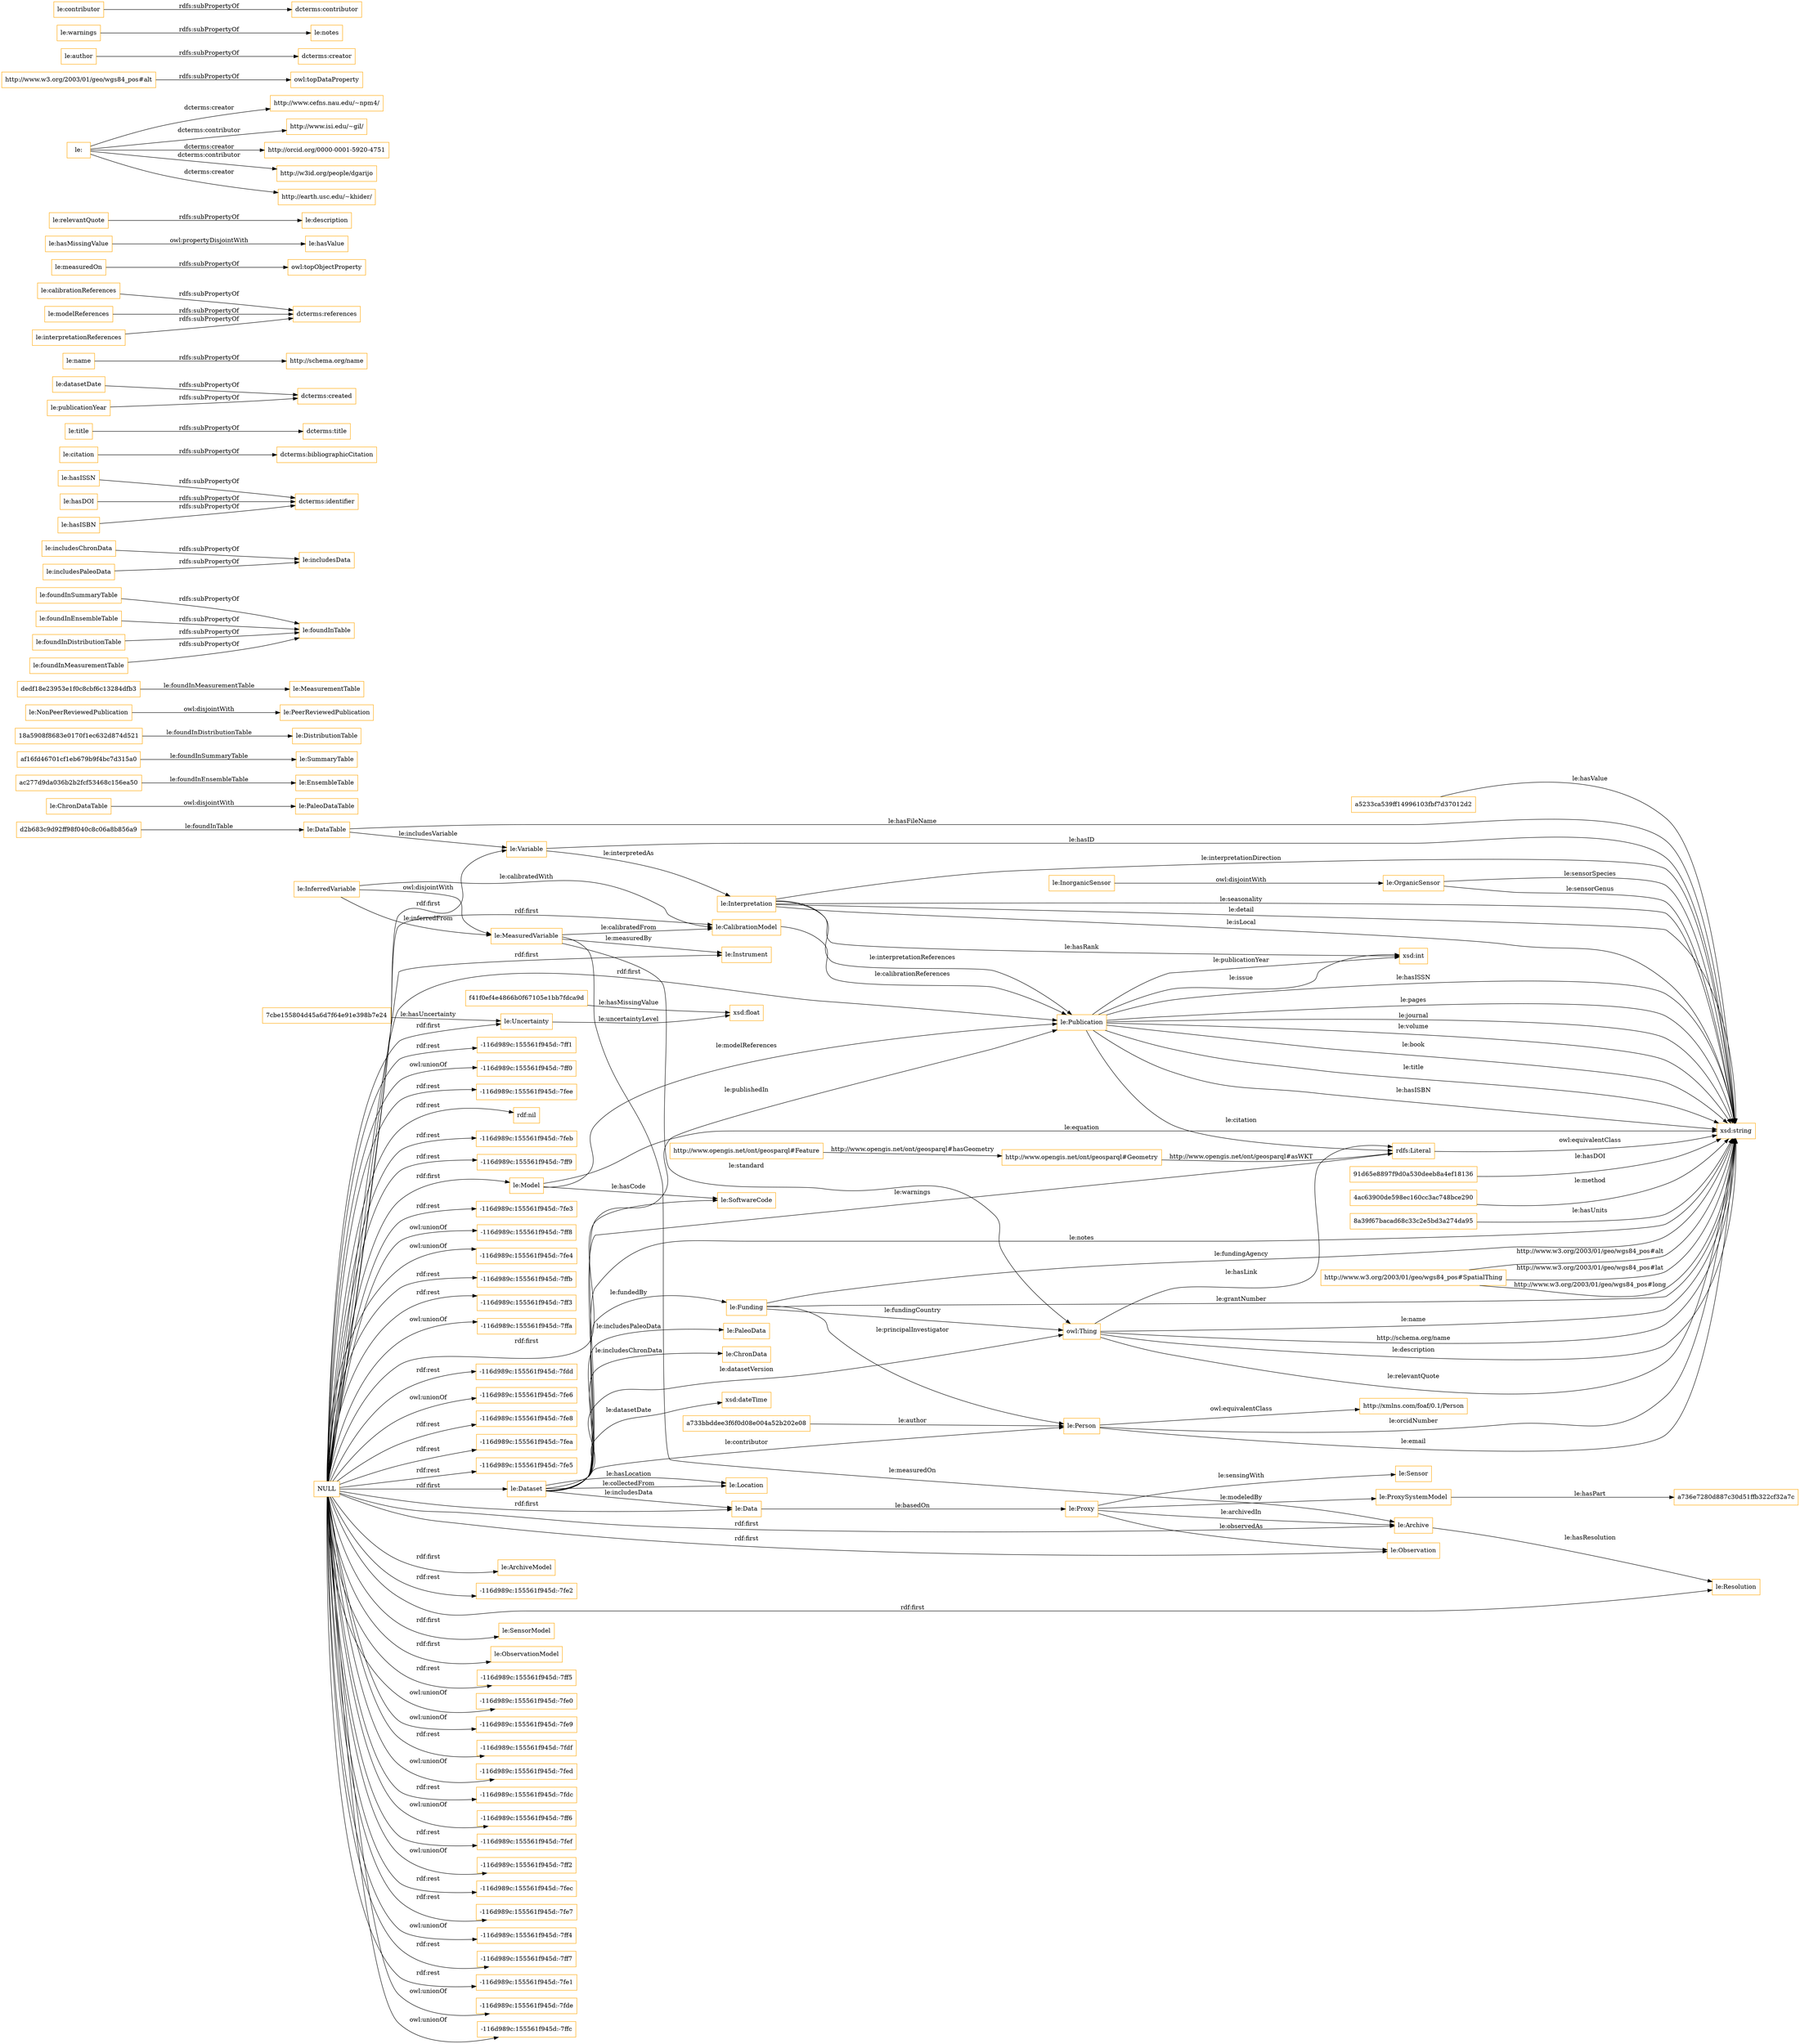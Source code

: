 digraph ar2dtool_diagram { 
rankdir=LR;
size="1501"
node [shape = rectangle, color="orange"]; "le:OrganicSensor" "le:Publication" "91d65e8897f9d0a530deeb8a4ef18136" "4ac63900de598ec160cc3ac748bce290" "8a39f67bacad68c33c2e5bd3a274da95" "le:PaleoDataTable" "le:Instrument" "le:EnsembleTable" "le:Location" "a733bbddee3f6f0d08e004a52b202e08" "le:ProxySystemModel" "le:InorganicSensor" "le:PaleoData" "le:DataTable" "le:Funding" "le:Resolution" "le:ChronDataTable" "af16fd46701cf1eb679b9f4bc7d315a0" "f41f0ef4e4866b0f67105e1bb7fdca9d" "http://xmlns.com/foaf/0.1/Person" "18a5908f8683e0170f1ec632d874d521" "le:PeerReviewedPublication" "le:ChronData" "le:MeasuredVariable" "http://www.opengis.net/ont/geosparql#Geometry" "ac277d9da036b2b2fcf53468c156ea50" "le:ArchiveModel" "le:Uncertainty" "le:SoftwareCode" "http://www.w3.org/2003/01/geo/wgs84_pos#SpatialThing" "le:Interpretation" "le:MeasurementTable" "le:SensorModel" "le:SummaryTable" "le:Data" "le:Proxy" "le:DistributionTable" "le:Variable" "7cbe155804d45a6d7f64e91e398b7e24" "dedf18e23953e1f0c8cbf6c13284dfb3" "le:Model" "le:ObservationModel" "le:CalibrationModel" "http://www.opengis.net/ont/geosparql#Feature" "a5233ca539ff14996103fbf7d37012d2" "d2b683c9d92ff98f040c8c06a8b856a9" "le:Dataset" "le:Archive" "le:Sensor" "le:Person" "a736e7280d887c30d51ffb322cf32a7c" "le:InferredVariable" "le:NonPeerReviewedPublication" "le:Observation" ; /*classes style*/
	"le:foundInSummaryTable" -> "le:foundInTable" [ label = "rdfs:subPropertyOf" ];
	"le:includesChronData" -> "le:includesData" [ label = "rdfs:subPropertyOf" ];
	"le:foundInEnsembleTable" -> "le:foundInTable" [ label = "rdfs:subPropertyOf" ];
	"le:hasISSN" -> "dcterms:identifier" [ label = "rdfs:subPropertyOf" ];
	"le:InorganicSensor" -> "le:OrganicSensor" [ label = "owl:disjointWith" ];
	"le:foundInDistributionTable" -> "le:foundInTable" [ label = "rdfs:subPropertyOf" ];
	"le:foundInMeasurementTable" -> "le:foundInTable" [ label = "rdfs:subPropertyOf" ];
	"le:citation" -> "dcterms:bibliographicCitation" [ label = "rdfs:subPropertyOf" ];
	"le:title" -> "dcterms:title" [ label = "rdfs:subPropertyOf" ];
	"le:datasetDate" -> "dcterms:created" [ label = "rdfs:subPropertyOf" ];
	"le:name" -> "http://schema.org/name" [ label = "rdfs:subPropertyOf" ];
	"le:calibrationReferences" -> "dcterms:references" [ label = "rdfs:subPropertyOf" ];
	"le:hasDOI" -> "dcterms:identifier" [ label = "rdfs:subPropertyOf" ];
	"le:ChronDataTable" -> "le:PaleoDataTable" [ label = "owl:disjointWith" ];
	"NULL" -> "-116d989c:155561f945d:-7ff5" [ label = "rdf:rest" ];
	"NULL" -> "-116d989c:155561f945d:-7fe0" [ label = "owl:unionOf" ];
	"NULL" -> "-116d989c:155561f945d:-7fe9" [ label = "owl:unionOf" ];
	"NULL" -> "-116d989c:155561f945d:-7fdf" [ label = "rdf:rest" ];
	"NULL" -> "le:Model" [ label = "rdf:first" ];
	"NULL" -> "-116d989c:155561f945d:-7fed" [ label = "owl:unionOf" ];
	"NULL" -> "-116d989c:155561f945d:-7fdc" [ label = "rdf:rest" ];
	"NULL" -> "-116d989c:155561f945d:-7ff6" [ label = "owl:unionOf" ];
	"NULL" -> "-116d989c:155561f945d:-7fef" [ label = "rdf:rest" ];
	"NULL" -> "-116d989c:155561f945d:-7ff2" [ label = "owl:unionOf" ];
	"NULL" -> "le:Data" [ label = "rdf:first" ];
	"NULL" -> "-116d989c:155561f945d:-7fec" [ label = "rdf:rest" ];
	"NULL" -> "-116d989c:155561f945d:-7fe7" [ label = "rdf:rest" ];
	"NULL" -> "-116d989c:155561f945d:-7ff4" [ label = "owl:unionOf" ];
	"NULL" -> "le:SoftwareCode" [ label = "rdf:first" ];
	"NULL" -> "-116d989c:155561f945d:-7ff7" [ label = "rdf:rest" ];
	"NULL" -> "-116d989c:155561f945d:-7fe1" [ label = "rdf:rest" ];
	"NULL" -> "le:CalibrationModel" [ label = "rdf:first" ];
	"NULL" -> "le:Uncertainty" [ label = "rdf:first" ];
	"NULL" -> "-116d989c:155561f945d:-7fde" [ label = "owl:unionOf" ];
	"NULL" -> "-116d989c:155561f945d:-7ffc" [ label = "owl:unionOf" ];
	"NULL" -> "-116d989c:155561f945d:-7ff1" [ label = "rdf:rest" ];
	"NULL" -> "le:Archive" [ label = "rdf:first" ];
	"NULL" -> "-116d989c:155561f945d:-7ff0" [ label = "owl:unionOf" ];
	"NULL" -> "-116d989c:155561f945d:-7fee" [ label = "rdf:rest" ];
	"NULL" -> "rdf:nil" [ label = "rdf:rest" ];
	"NULL" -> "le:Instrument" [ label = "rdf:first" ];
	"NULL" -> "-116d989c:155561f945d:-7feb" [ label = "rdf:rest" ];
	"NULL" -> "le:ArchiveModel" [ label = "rdf:first" ];
	"NULL" -> "le:Resolution" [ label = "rdf:first" ];
	"NULL" -> "-116d989c:155561f945d:-7ff9" [ label = "rdf:rest" ];
	"NULL" -> "-116d989c:155561f945d:-7fe3" [ label = "rdf:rest" ];
	"NULL" -> "-116d989c:155561f945d:-7ff8" [ label = "owl:unionOf" ];
	"NULL" -> "-116d989c:155561f945d:-7fe4" [ label = "owl:unionOf" ];
	"NULL" -> "-116d989c:155561f945d:-7ffb" [ label = "rdf:rest" ];
	"NULL" -> "le:ObservationModel" [ label = "rdf:first" ];
	"NULL" -> "-116d989c:155561f945d:-7ff3" [ label = "rdf:rest" ];
	"NULL" -> "-116d989c:155561f945d:-7ffa" [ label = "owl:unionOf" ];
	"NULL" -> "le:Variable" [ label = "rdf:first" ];
	"NULL" -> "-116d989c:155561f945d:-7fdd" [ label = "rdf:rest" ];
	"NULL" -> "-116d989c:155561f945d:-7fe6" [ label = "owl:unionOf" ];
	"NULL" -> "le:Dataset" [ label = "rdf:first" ];
	"NULL" -> "le:Observation" [ label = "rdf:first" ];
	"NULL" -> "-116d989c:155561f945d:-7fe8" [ label = "rdf:rest" ];
	"NULL" -> "le:SensorModel" [ label = "rdf:first" ];
	"NULL" -> "-116d989c:155561f945d:-7fea" [ label = "rdf:rest" ];
	"NULL" -> "-116d989c:155561f945d:-7fe5" [ label = "rdf:rest" ];
	"NULL" -> "le:Publication" [ label = "rdf:first" ];
	"NULL" -> "-116d989c:155561f945d:-7fe2" [ label = "rdf:rest" ];
	"le:measuredOn" -> "owl:topObjectProperty" [ label = "rdfs:subPropertyOf" ];
	"le:hasMissingValue" -> "le:hasValue" [ label = "owl:propertyDisjointWith" ];
	"le:relevantQuote" -> "le:description" [ label = "rdfs:subPropertyOf" ];
	"le:" -> "http://www.cefns.nau.edu/~npm4/" [ label = "dcterms:creator" ];
	"le:" -> "http://www.isi.edu/~gil/" [ label = "dcterms:contributor" ];
	"le:" -> "http://orcid.org/0000-0001-5920-4751" [ label = "dcterms:creator" ];
	"le:" -> "http://w3id.org/people/dgarijo" [ label = "dcterms:contributor" ];
	"le:" -> "http://earth.usc.edu/~khider/" [ label = "dcterms:creator" ];
	"http://www.w3.org/2003/01/geo/wgs84_pos#alt" -> "owl:topDataProperty" [ label = "rdfs:subPropertyOf" ];
	"le:author" -> "dcterms:creator" [ label = "rdfs:subPropertyOf" ];
	"le:warnings" -> "le:notes" [ label = "rdfs:subPropertyOf" ];
	"le:modelReferences" -> "dcterms:references" [ label = "rdfs:subPropertyOf" ];
	"le:includesPaleoData" -> "le:includesData" [ label = "rdfs:subPropertyOf" ];
	"le:hasISBN" -> "dcterms:identifier" [ label = "rdfs:subPropertyOf" ];
	"le:NonPeerReviewedPublication" -> "le:PeerReviewedPublication" [ label = "owl:disjointWith" ];
	"rdfs:Literal" -> "xsd:string" [ label = "owl:equivalentClass" ];
	"le:publicationYear" -> "dcterms:created" [ label = "rdfs:subPropertyOf" ];
	"le:contributor" -> "dcterms:contributor" [ label = "rdfs:subPropertyOf" ];
	"le:InferredVariable" -> "le:MeasuredVariable" [ label = "owl:disjointWith" ];
	"le:interpretationReferences" -> "dcterms:references" [ label = "rdfs:subPropertyOf" ];
	"le:Person" -> "http://xmlns.com/foaf/0.1/Person" [ label = "owl:equivalentClass" ];
	"le:Interpretation" -> "xsd:string" [ label = "le:interpretationDirection" ];
	"f41f0ef4e4866b0f67105e1bb7fdca9d" -> "xsd:float" [ label = "le:hasMissingValue" ];
	"le:Funding" -> "owl:Thing" [ label = "le:fundingCountry" ];
	"a5233ca539ff14996103fbf7d37012d2" -> "xsd:string" [ label = "le:hasValue" ];
	"4ac63900de598ec160cc3ac748bce290" -> "xsd:string" [ label = "le:method" ];
	"http://www.opengis.net/ont/geosparql#Geometry" -> "rdfs:Literal" [ label = "http://www.opengis.net/ont/geosparql#asWKT" ];
	"le:OrganicSensor" -> "xsd:string" [ label = "le:sensorGenus" ];
	"le:Interpretation" -> "xsd:string" [ label = "le:seasonality" ];
	"le:MeasuredVariable" -> "owl:Thing" [ label = "le:standard" ];
	"le:Dataset" -> "xsd:string" [ label = "le:notes" ];
	"le:Interpretation" -> "le:Publication" [ label = "le:interpretationReferences" ];
	"le:Publication" -> "xsd:string" [ label = "le:hasISSN" ];
	"le:Publication" -> "xsd:int" [ label = "le:publicationYear" ];
	"le:OrganicSensor" -> "xsd:string" [ label = "le:sensorSpecies" ];
	"le:Funding" -> "le:Person" [ label = "le:principalInvestigator" ];
	"le:MeasuredVariable" -> "le:Archive" [ label = "le:measuredOn" ];
	"le:Publication" -> "xsd:string" [ label = "le:pages" ];
	"le:Proxy" -> "le:Observation" [ label = "le:observedAs" ];
	"le:InferredVariable" -> "le:MeasuredVariable" [ label = "le:inferredFrom" ];
	"owl:Thing" -> "xsd:string" [ label = "le:name" ];
	"le:CalibrationModel" -> "le:Publication" [ label = "le:calibrationReferences" ];
	"le:DataTable" -> "le:Variable" [ label = "le:includesVariable" ];
	"le:Publication" -> "rdfs:Literal" [ label = "le:citation" ];
	"le:Dataset" -> "rdfs:Literal" [ label = "le:warnings" ];
	"le:Person" -> "xsd:string" [ label = "le:email" ];
	"le:Funding" -> "xsd:string" [ label = "le:fundingAgency" ];
	"le:Model" -> "le:Publication" [ label = "le:modelReferences" ];
	"owl:Thing" -> "rdfs:Literal" [ label = "le:hasLink" ];
	"le:Proxy" -> "le:Archive" [ label = "le:archivedIn" ];
	"le:Dataset" -> "le:Data" [ label = "le:includesData" ];
	"http://www.w3.org/2003/01/geo/wgs84_pos#SpatialThing" -> "xsd:string" [ label = "http://www.w3.org/2003/01/geo/wgs84_pos#lat" ];
	"dedf18e23953e1f0c8cbf6c13284dfb3" -> "le:MeasurementTable" [ label = "le:foundInMeasurementTable" ];
	"le:Publication" -> "xsd:int" [ label = "le:issue" ];
	"le:InferredVariable" -> "le:CalibrationModel" [ label = "le:calibratedWith" ];
	"le:Publication" -> "xsd:string" [ label = "le:journal" ];
	"le:DataTable" -> "xsd:string" [ label = "le:hasFileName" ];
	"91d65e8897f9d0a530deeb8a4ef18136" -> "xsd:string" [ label = "le:hasDOI" ];
	"le:Publication" -> "xsd:string" [ label = "le:volume" ];
	"le:Dataset" -> "le:Funding" [ label = "le:fundedBy" ];
	"le:Variable" -> "xsd:string" [ label = "le:hasID" ];
	"le:Publication" -> "xsd:string" [ label = "le:book" ];
	"owl:Thing" -> "xsd:string" [ label = "http://schema.org/name" ];
	"le:Dataset" -> "le:ChronData" [ label = "le:includesChronData" ];
	"http://www.opengis.net/ont/geosparql#Feature" -> "http://www.opengis.net/ont/geosparql#Geometry" [ label = "http://www.opengis.net/ont/geosparql#hasGeometry" ];
	"7cbe155804d45a6d7f64e91e398b7e24" -> "le:Uncertainty" [ label = "le:hasUncertainty" ];
	"le:Proxy" -> "le:ProxySystemModel" [ label = "le:modeledBy" ];
	"le:Publication" -> "xsd:string" [ label = "le:title" ];
	"owl:Thing" -> "xsd:string" [ label = "le:description" ];
	"8a39f67bacad68c33c2e5bd3a274da95" -> "xsd:string" [ label = "le:hasUnits" ];
	"http://www.w3.org/2003/01/geo/wgs84_pos#SpatialThing" -> "xsd:string" [ label = "http://www.w3.org/2003/01/geo/wgs84_pos#long" ];
	"http://www.w3.org/2003/01/geo/wgs84_pos#SpatialThing" -> "xsd:string" [ label = "http://www.w3.org/2003/01/geo/wgs84_pos#alt" ];
	"le:Variable" -> "le:Interpretation" [ label = "le:interpretedAs" ];
	"le:Dataset" -> "le:Publication" [ label = "le:publishedIn" ];
	"le:Person" -> "xsd:string" [ label = "le:orcidNumber" ];
	"d2b683c9d92ff98f040c8c06a8b856a9" -> "le:DataTable" [ label = "le:foundInTable" ];
	"le:MeasuredVariable" -> "le:Instrument" [ label = "le:measuredBy" ];
	"le:Dataset" -> "le:Location" [ label = "le:collectedFrom" ];
	"owl:Thing" -> "xsd:string" [ label = "le:relevantQuote" ];
	"af16fd46701cf1eb679b9f4bc7d315a0" -> "le:SummaryTable" [ label = "le:foundInSummaryTable" ];
	"le:Interpretation" -> "xsd:string" [ label = "le:detail" ];
	"le:Dataset" -> "le:Person" [ label = "le:contributor" ];
	"le:Interpretation" -> "xsd:int" [ label = "le:hasRank" ];
	"le:Dataset" -> "le:Location" [ label = "le:hasLocation" ];
	"le:Proxy" -> "le:Sensor" [ label = "le:sensingWith" ];
	"le:Dataset" -> "owl:Thing" [ label = "le:datasetVersion" ];
	"le:Data" -> "le:Proxy" [ label = "le:basedOn" ];
	"le:Publication" -> "xsd:string" [ label = "le:hasISBN" ];
	"18a5908f8683e0170f1ec632d874d521" -> "le:DistributionTable" [ label = "le:foundInDistributionTable" ];
	"le:ProxySystemModel" -> "a736e7280d887c30d51ffb322cf32a7c" [ label = "le:hasPart" ];
	"le:Interpretation" -> "xsd:string" [ label = "le:isLocal" ];
	"le:Archive" -> "le:Resolution" [ label = "le:hasResolution" ];
	"le:Funding" -> "xsd:string" [ label = "le:grantNumber" ];
	"le:Uncertainty" -> "xsd:float" [ label = "le:uncertaintyLevel" ];
	"a733bbddee3f6f0d08e004a52b202e08" -> "le:Person" [ label = "le:author" ];
	"ac277d9da036b2b2fcf53468c156ea50" -> "le:EnsembleTable" [ label = "le:foundInEnsembleTable" ];
	"le:Model" -> "xsd:string" [ label = "le:equation" ];
	"le:MeasuredVariable" -> "le:CalibrationModel" [ label = "le:calibratedFrom" ];
	"le:Dataset" -> "le:PaleoData" [ label = "le:includesPaleoData" ];
	"le:Model" -> "le:SoftwareCode" [ label = "le:hasCode" ];
	"le:Dataset" -> "xsd:dateTime" [ label = "le:datasetDate" ];

}

